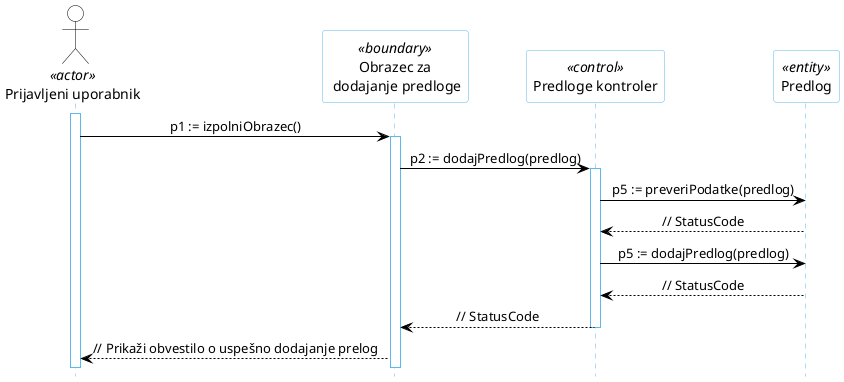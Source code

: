 @startuml
hide footbox

skinparam backgroundcolor transparent
skinparam defaultTextAlignment center
skinparam actorBorderColor black
skinparam actorBackgroundColor white
skinparam arrowColor black
skinparam sequenceLifeLineBorderColor #5FB8EC
skinparam sequenceParticipantBorderColor #5FB8EC
skinparam sequenceParticipantBackgroundColor white

actor "Prijavljeni uporabnik" AS U1 <<actor>>

participant "Obrazec za\n dodajanje predloge" as R5 <<boundary>>
participant "Predloge kontroler" as R2 <<control>>
participant "Predlog" as R4 <<entity>>

activate U1
U1 -> R5: p1 := izpolniObrazec()
activate R5
R5 -> R2: p2 := dodajPredlog(predlog)
activate R2
R2 -> R4: p5 := preveriPodatke(predlog)
R4 --> R2: // StatusCode
R2 -> R4: p5 := dodajPredlog(predlog)
R4 --> R2: // StatusCode
R2 --> R5: // StatusCode
deactivate R2
R5 --> U1: // Prikaži obvestilo o uspešno dodajanje prelog
@enduml
